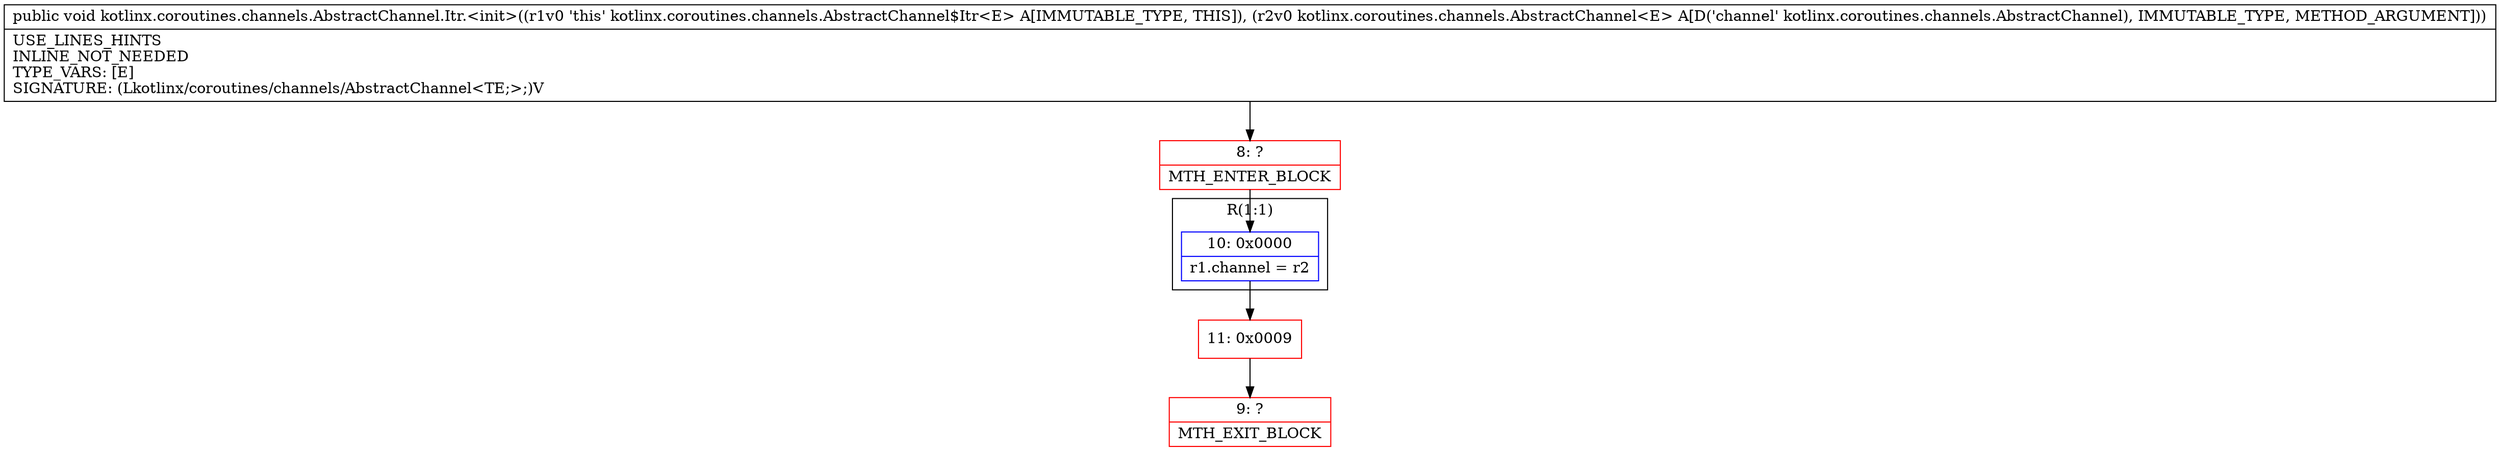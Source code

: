 digraph "CFG forkotlinx.coroutines.channels.AbstractChannel.Itr.\<init\>(Lkotlinx\/coroutines\/channels\/AbstractChannel;)V" {
subgraph cluster_Region_140798154 {
label = "R(1:1)";
node [shape=record,color=blue];
Node_10 [shape=record,label="{10\:\ 0x0000|r1.channel = r2\l}"];
}
Node_8 [shape=record,color=red,label="{8\:\ ?|MTH_ENTER_BLOCK\l}"];
Node_11 [shape=record,color=red,label="{11\:\ 0x0009}"];
Node_9 [shape=record,color=red,label="{9\:\ ?|MTH_EXIT_BLOCK\l}"];
MethodNode[shape=record,label="{public void kotlinx.coroutines.channels.AbstractChannel.Itr.\<init\>((r1v0 'this' kotlinx.coroutines.channels.AbstractChannel$Itr\<E\> A[IMMUTABLE_TYPE, THIS]), (r2v0 kotlinx.coroutines.channels.AbstractChannel\<E\> A[D('channel' kotlinx.coroutines.channels.AbstractChannel), IMMUTABLE_TYPE, METHOD_ARGUMENT]))  | USE_LINES_HINTS\lINLINE_NOT_NEEDED\lTYPE_VARS: [E]\lSIGNATURE: (Lkotlinx\/coroutines\/channels\/AbstractChannel\<TE;\>;)V\l}"];
MethodNode -> Node_8;Node_10 -> Node_11;
Node_8 -> Node_10;
Node_11 -> Node_9;
}

